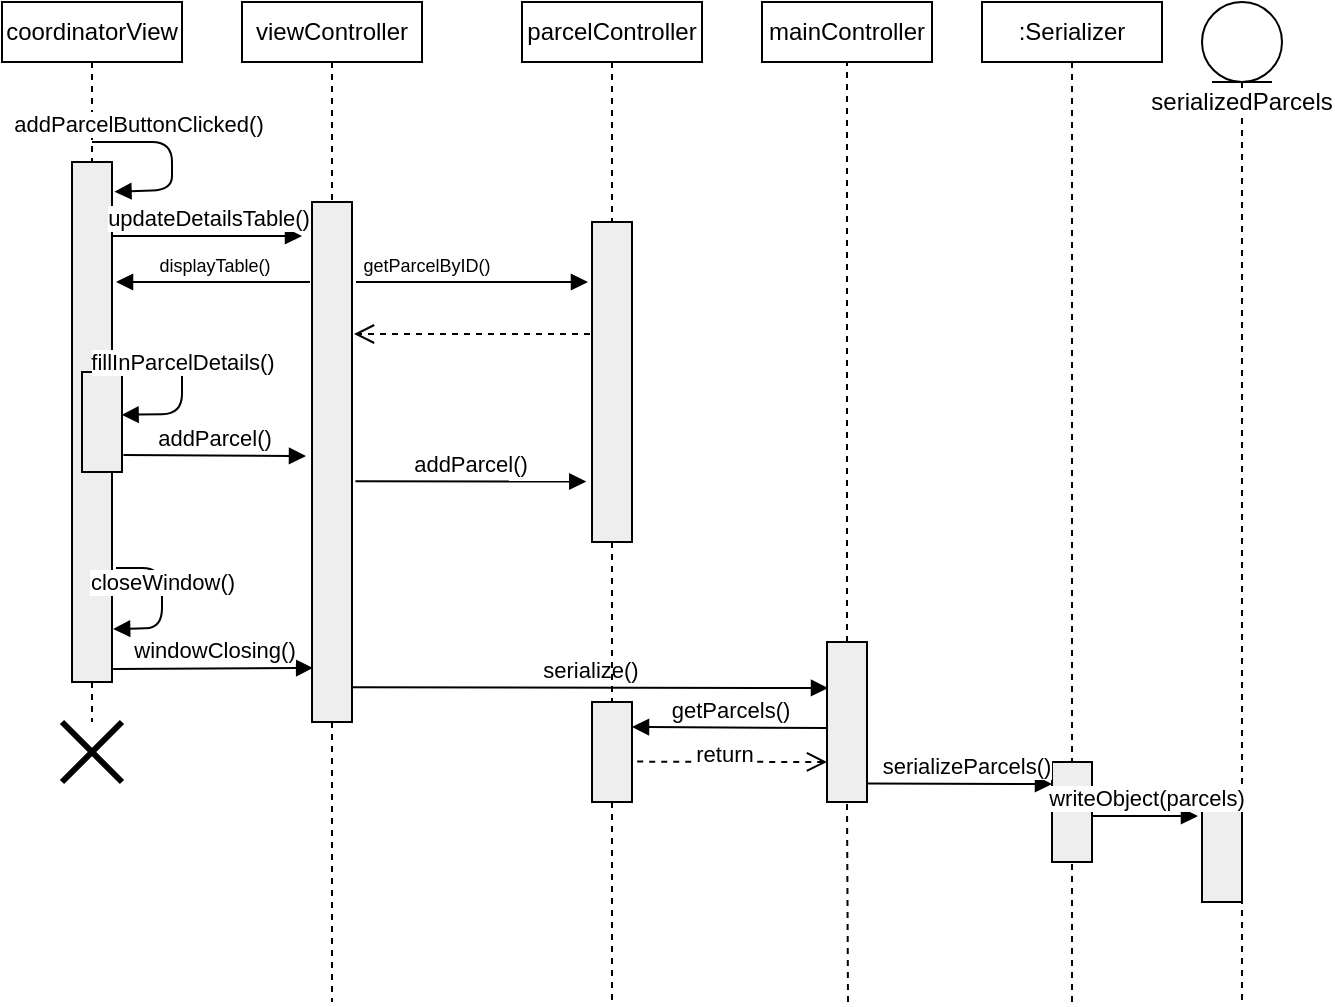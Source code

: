 <mxfile version="12.9.6" type="device"><diagram id="jlmEHatR7OFTjcvyFHJQ" name="Page-1"><mxGraphModel dx="813" dy="426" grid="1" gridSize="10" guides="1" tooltips="1" connect="1" arrows="1" fold="1" page="1" pageScale="1" pageWidth="850" pageHeight="1100" math="0" shadow="0"><root><mxCell id="0"/><mxCell id="1" parent="0"/><mxCell id="Qi8HrF6mY_pfpNBTO8mW-2" value="parcelController" style="shape=rect;html=1;whiteSpace=wrap;align=center;" parent="1" vertex="1"><mxGeometry x="320" y="100" width="90" height="30" as="geometry"/></mxCell><mxCell id="Qi8HrF6mY_pfpNBTO8mW-3" value="" style="edgeStyle=none;html=1;dashed=1;endArrow=none;align=center;verticalAlign=bottom;exitX=0.5;exitY=1;" parent="1" source="cDq5pWqvTfIauhXgTIVe-24" edge="1"><mxGeometry x="1" relative="1" as="geometry"><mxPoint x="365" y="600" as="targetPoint"/></mxGeometry></mxCell><mxCell id="Qi8HrF6mY_pfpNBTO8mW-4" value=":Serializer" style="shape=rect;html=1;whiteSpace=wrap;align=center;" parent="1" vertex="1"><mxGeometry x="550" y="100" width="90" height="30" as="geometry"/></mxCell><mxCell id="Qi8HrF6mY_pfpNBTO8mW-5" value="" style="edgeStyle=none;html=1;dashed=1;endArrow=none;align=center;verticalAlign=bottom;exitX=0.5;exitY=1;" parent="1" source="Qi8HrF6mY_pfpNBTO8mW-9" edge="1"><mxGeometry x="1" relative="1" as="geometry"><mxPoint x="595" y="490" as="targetPoint"/></mxGeometry></mxCell><mxCell id="Qi8HrF6mY_pfpNBTO8mW-6" value="coordinatorView" style="shape=rect;html=1;whiteSpace=wrap;align=center;" parent="1" vertex="1"><mxGeometry x="60" y="100" width="90" height="30" as="geometry"/></mxCell><mxCell id="Qi8HrF6mY_pfpNBTO8mW-7" value="" style="edgeStyle=none;html=1;dashed=1;endArrow=none;" parent="1" source="Qi8HrF6mY_pfpNBTO8mW-6" target="Qi8HrF6mY_pfpNBTO8mW-8" edge="1"><mxGeometry relative="1" as="geometry"/></mxCell><mxCell id="Qi8HrF6mY_pfpNBTO8mW-8" value="" style="shape=rect;html=1;fillColor=#eeeeee;" parent="1" vertex="1"><mxGeometry x="95" y="180" width="20" height="260" as="geometry"/></mxCell><mxCell id="Qi8HrF6mY_pfpNBTO8mW-9" value="" style="shape=rect;html=1;fillColor=#eeeeee;" parent="1" vertex="1"><mxGeometry x="585" y="480" width="20" height="50" as="geometry"/></mxCell><mxCell id="Qi8HrF6mY_pfpNBTO8mW-10" value="" style="edgeStyle=none;html=1;dashed=1;endArrow=none;align=center;verticalAlign=bottom;exitX=0.5;exitY=1;" parent="1" source="Qi8HrF6mY_pfpNBTO8mW-4" target="Qi8HrF6mY_pfpNBTO8mW-9" edge="1"><mxGeometry x="1" relative="1" as="geometry"><mxPoint x="545" y="440" as="targetPoint"/><mxPoint x="545" y="80" as="sourcePoint"/></mxGeometry></mxCell><mxCell id="Qi8HrF6mY_pfpNBTO8mW-11" value="" style="shape=rect;html=1;fillColor=#eeeeee;" parent="1" vertex="1"><mxGeometry x="355" y="210" width="20" height="160" as="geometry"/></mxCell><mxCell id="Qi8HrF6mY_pfpNBTO8mW-12" value="" style="edgeStyle=none;html=1;dashed=1;endArrow=none;align=center;verticalAlign=bottom;exitX=0.5;exitY=1;" parent="1" source="Qi8HrF6mY_pfpNBTO8mW-2" target="Qi8HrF6mY_pfpNBTO8mW-11" edge="1"><mxGeometry x="1" relative="1" as="geometry"><mxPoint x="365" y="440" as="targetPoint"/><mxPoint x="365" y="80" as="sourcePoint"/></mxGeometry></mxCell><mxCell id="Qi8HrF6mY_pfpNBTO8mW-15" value="serializedParcels&lt;br&gt;" style="shape=umlLifeline;participant=umlEntity;perimeter=lifelinePerimeter;whiteSpace=wrap;html=1;container=1;collapsible=0;recursiveResize=0;verticalAlign=top;spacingTop=36;labelBackgroundColor=#ffffff;outlineConnect=0;" parent="1" vertex="1"><mxGeometry x="660" y="100" width="40" height="500" as="geometry"/></mxCell><mxCell id="Qi8HrF6mY_pfpNBTO8mW-21" value="addParcelButtonClicked()" style="html=1;verticalAlign=bottom;endArrow=block;entryX=1.062;entryY=0.057;entryDx=0;entryDy=0;entryPerimeter=0;" parent="1" edge="1" target="Qi8HrF6mY_pfpNBTO8mW-8"><mxGeometry x="-0.509" width="80" relative="1" as="geometry"><mxPoint x="105" y="170" as="sourcePoint"/><mxPoint x="114" y="259" as="targetPoint"/><Array as="points"><mxPoint x="145" y="170"/><mxPoint x="145" y="194"/></Array><mxPoint as="offset"/></mxGeometry></mxCell><mxCell id="Qi8HrF6mY_pfpNBTO8mW-36" value="viewController" style="shape=rect;html=1;whiteSpace=wrap;align=center;" parent="1" vertex="1"><mxGeometry x="180" y="100" width="90" height="30" as="geometry"/></mxCell><mxCell id="Qi8HrF6mY_pfpNBTO8mW-37" value="" style="edgeStyle=none;html=1;dashed=1;endArrow=none;" parent="1" source="Qi8HrF6mY_pfpNBTO8mW-48" edge="1"><mxGeometry relative="1" as="geometry"><mxPoint x="225" y="600" as="targetPoint"/></mxGeometry></mxCell><mxCell id="Qi8HrF6mY_pfpNBTO8mW-47" value="updateDetailsTable()" style="html=1;verticalAlign=bottom;endArrow=block;" parent="1" edge="1"><mxGeometry width="80" relative="1" as="geometry"><mxPoint x="115" y="217" as="sourcePoint"/><mxPoint x="210" y="217" as="targetPoint"/></mxGeometry></mxCell><mxCell id="Qi8HrF6mY_pfpNBTO8mW-48" value="" style="shape=rect;html=1;fillColor=#eeeeee;" parent="1" vertex="1"><mxGeometry x="215" y="200" width="20" height="260" as="geometry"/></mxCell><mxCell id="Qi8HrF6mY_pfpNBTO8mW-49" value="" style="edgeStyle=none;html=1;dashed=1;endArrow=none;" parent="1" source="Qi8HrF6mY_pfpNBTO8mW-36" target="Qi8HrF6mY_pfpNBTO8mW-48" edge="1"><mxGeometry relative="1" as="geometry"><mxPoint x="225" y="80" as="sourcePoint"/><mxPoint x="225" y="520" as="targetPoint"/></mxGeometry></mxCell><mxCell id="Qi8HrF6mY_pfpNBTO8mW-53" value="getParcelByID()" style="html=1;verticalAlign=bottom;endArrow=block;fontSize=9;" parent="1" edge="1"><mxGeometry x="-0.402" width="80" relative="1" as="geometry"><mxPoint x="237" y="240" as="sourcePoint"/><mxPoint x="353" y="240" as="targetPoint"/><mxPoint as="offset"/><Array as="points"/></mxGeometry></mxCell><mxCell id="Qi8HrF6mY_pfpNBTO8mW-59" value="" style="html=1;verticalAlign=bottom;endArrow=open;dashed=1;endSize=8;fontSize=9;" parent="1" edge="1"><mxGeometry relative="1" as="geometry"><mxPoint x="354" y="266" as="sourcePoint"/><mxPoint x="236" y="266" as="targetPoint"/><Array as="points"><mxPoint x="300" y="266"/></Array></mxGeometry></mxCell><mxCell id="Qi8HrF6mY_pfpNBTO8mW-61" value="displayTable()" style="html=1;verticalAlign=bottom;endArrow=block;fontSize=9;" parent="1" edge="1"><mxGeometry width="80" relative="1" as="geometry"><mxPoint x="214" y="240" as="sourcePoint"/><mxPoint x="117" y="240" as="targetPoint"/></mxGeometry></mxCell><mxCell id="cDq5pWqvTfIauhXgTIVe-11" value="closeWindow()" style="html=1;verticalAlign=bottom;endArrow=block;entryX=1.028;entryY=0.898;entryDx=0;entryDy=0;entryPerimeter=0;" edge="1" parent="1" target="Qi8HrF6mY_pfpNBTO8mW-8"><mxGeometry width="80" relative="1" as="geometry"><mxPoint x="117" y="383" as="sourcePoint"/><mxPoint x="410" y="350" as="targetPoint"/><Array as="points"><mxPoint x="140" y="383"/><mxPoint x="140" y="413"/></Array></mxGeometry></mxCell><mxCell id="cDq5pWqvTfIauhXgTIVe-12" value="" style="shape=umlDestroy;whiteSpace=wrap;html=1;strokeWidth=3;" vertex="1" parent="1"><mxGeometry x="90" y="460" width="30" height="30" as="geometry"/></mxCell><mxCell id="cDq5pWqvTfIauhXgTIVe-13" value="" style="endArrow=none;dashed=1;html=1;fontSize=9;exitX=0.5;exitY=1;exitDx=0;exitDy=0;" edge="1" parent="1" source="Qi8HrF6mY_pfpNBTO8mW-8" target="cDq5pWqvTfIauhXgTIVe-12"><mxGeometry width="50" height="50" relative="1" as="geometry"><mxPoint x="105" y="420" as="sourcePoint"/><mxPoint x="105" y="520" as="targetPoint"/></mxGeometry></mxCell><mxCell id="cDq5pWqvTfIauhXgTIVe-15" value="windowClosing()" style="html=1;verticalAlign=bottom;endArrow=block;exitX=1.028;exitY=0.975;exitDx=0;exitDy=0;exitPerimeter=0;entryX=0.028;entryY=0.896;entryDx=0;entryDy=0;entryPerimeter=0;" edge="1" parent="1" source="Qi8HrF6mY_pfpNBTO8mW-8" target="Qi8HrF6mY_pfpNBTO8mW-48"><mxGeometry width="80" relative="1" as="geometry"><mxPoint x="330" y="350" as="sourcePoint"/><mxPoint x="410" y="350" as="targetPoint"/></mxGeometry></mxCell><mxCell id="cDq5pWqvTfIauhXgTIVe-16" value="mainController" style="shape=rect;html=1;whiteSpace=wrap;align=center;" vertex="1" parent="1"><mxGeometry x="440" y="100" width="85" height="30" as="geometry"/></mxCell><mxCell id="cDq5pWqvTfIauhXgTIVe-18" value="" style="shape=rect;html=1;fillColor=#eeeeee;" vertex="1" parent="1"><mxGeometry x="472.5" y="420" width="20" height="80" as="geometry"/></mxCell><mxCell id="cDq5pWqvTfIauhXgTIVe-19" value="" style="endArrow=none;dashed=1;html=1;entryX=0.5;entryY=1;entryDx=0;entryDy=0;exitX=0.5;exitY=0;exitDx=0;exitDy=0;" edge="1" parent="1" source="cDq5pWqvTfIauhXgTIVe-18" target="cDq5pWqvTfIauhXgTIVe-16"><mxGeometry width="50" height="50" relative="1" as="geometry"><mxPoint x="340" y="310" as="sourcePoint"/><mxPoint x="390" y="260" as="targetPoint"/></mxGeometry></mxCell><mxCell id="cDq5pWqvTfIauhXgTIVe-20" value="" style="endArrow=none;dashed=1;html=1;entryX=0.5;entryY=1;entryDx=0;entryDy=0;" edge="1" parent="1" target="cDq5pWqvTfIauhXgTIVe-18"><mxGeometry width="50" height="50" relative="1" as="geometry"><mxPoint x="483" y="600" as="sourcePoint"/><mxPoint x="390" y="260" as="targetPoint"/></mxGeometry></mxCell><mxCell id="cDq5pWqvTfIauhXgTIVe-22" value="serialize()" style="html=1;verticalAlign=bottom;endArrow=block;exitX=0.993;exitY=0.933;exitDx=0;exitDy=0;exitPerimeter=0;" edge="1" parent="1" source="Qi8HrF6mY_pfpNBTO8mW-48"><mxGeometry width="80" relative="1" as="geometry"><mxPoint x="330" y="280" as="sourcePoint"/><mxPoint x="473" y="443" as="targetPoint"/></mxGeometry></mxCell><mxCell id="cDq5pWqvTfIauhXgTIVe-23" value="serializeParcels()" style="html=1;verticalAlign=bottom;endArrow=block;exitX=1.015;exitY=0.885;exitDx=0;exitDy=0;exitPerimeter=0;" edge="1" parent="1" source="cDq5pWqvTfIauhXgTIVe-18"><mxGeometry x="0.061" width="80" relative="1" as="geometry"><mxPoint x="330" y="350" as="sourcePoint"/><mxPoint x="585" y="491" as="targetPoint"/><mxPoint as="offset"/></mxGeometry></mxCell><mxCell id="cDq5pWqvTfIauhXgTIVe-24" value="" style="shape=rect;html=1;fillColor=#eeeeee;" vertex="1" parent="1"><mxGeometry x="355" y="450" width="20" height="50" as="geometry"/></mxCell><mxCell id="cDq5pWqvTfIauhXgTIVe-25" value="" style="edgeStyle=none;html=1;dashed=1;endArrow=none;align=center;verticalAlign=bottom;exitX=0.5;exitY=1;" edge="1" parent="1" source="Qi8HrF6mY_pfpNBTO8mW-11" target="cDq5pWqvTfIauhXgTIVe-24"><mxGeometry x="1" relative="1" as="geometry"><mxPoint x="365" y="510" as="targetPoint"/><mxPoint x="365" y="320" as="sourcePoint"/></mxGeometry></mxCell><mxCell id="cDq5pWqvTfIauhXgTIVe-26" value="getParcels()" style="html=1;verticalAlign=bottom;endArrow=block;entryX=1;entryY=0.25;entryDx=0;entryDy=0;" edge="1" parent="1" target="cDq5pWqvTfIauhXgTIVe-24"><mxGeometry width="80" relative="1" as="geometry"><mxPoint x="473" y="463" as="sourcePoint"/><mxPoint x="410" y="420" as="targetPoint"/><Array as="points"><mxPoint x="473" y="463"/></Array></mxGeometry></mxCell><mxCell id="cDq5pWqvTfIauhXgTIVe-27" value="return" style="html=1;verticalAlign=bottom;endArrow=open;dashed=1;endSize=8;exitX=1.131;exitY=0.596;exitDx=0;exitDy=0;entryX=0;entryY=0.75;entryDx=0;entryDy=0;exitPerimeter=0;" edge="1" parent="1" source="cDq5pWqvTfIauhXgTIVe-24" target="cDq5pWqvTfIauhXgTIVe-18"><mxGeometry x="-0.093" y="-5" relative="1" as="geometry"><mxPoint x="410" y="420" as="sourcePoint"/><mxPoint x="330" y="420" as="targetPoint"/><mxPoint as="offset"/></mxGeometry></mxCell><mxCell id="cDq5pWqvTfIauhXgTIVe-29" value="" style="shape=rect;html=1;fillColor=#eeeeee;" vertex="1" parent="1"><mxGeometry x="660" y="500" width="20" height="50" as="geometry"/></mxCell><mxCell id="cDq5pWqvTfIauhXgTIVe-30" value="writeObject(parcels)" style="html=1;verticalAlign=bottom;endArrow=block;" edge="1" parent="1"><mxGeometry width="80" relative="1" as="geometry"><mxPoint x="605" y="507" as="sourcePoint"/><mxPoint x="658" y="507" as="targetPoint"/></mxGeometry></mxCell><mxCell id="cDq5pWqvTfIauhXgTIVe-31" value="" style="endArrow=none;dashed=1;html=1;entryX=0.5;entryY=1;entryDx=0;entryDy=0;" edge="1" parent="1" target="Qi8HrF6mY_pfpNBTO8mW-9"><mxGeometry width="50" height="50" relative="1" as="geometry"><mxPoint x="595" y="600" as="sourcePoint"/><mxPoint x="390" y="390" as="targetPoint"/></mxGeometry></mxCell><mxCell id="cDq5pWqvTfIauhXgTIVe-32" value="" style="shape=rect;html=1;fillColor=#eeeeee;" vertex="1" parent="1"><mxGeometry x="100" y="285" width="20" height="50" as="geometry"/></mxCell><mxCell id="cDq5pWqvTfIauhXgTIVe-33" value="fillInParcelDetails()" style="html=1;verticalAlign=bottom;endArrow=block;exitX=1.029;exitY=0.364;exitDx=0;exitDy=0;exitPerimeter=0;entryX=0.99;entryY=0.428;entryDx=0;entryDy=0;entryPerimeter=0;" edge="1" parent="1" source="Qi8HrF6mY_pfpNBTO8mW-8" target="cDq5pWqvTfIauhXgTIVe-32"><mxGeometry width="80" relative="1" as="geometry"><mxPoint x="330" y="350" as="sourcePoint"/><mxPoint x="410" y="350" as="targetPoint"/><Array as="points"><mxPoint x="150" y="275"/><mxPoint x="150" y="306"/></Array></mxGeometry></mxCell><mxCell id="cDq5pWqvTfIauhXgTIVe-34" value="addParcel()" style="html=1;verticalAlign=bottom;endArrow=block;exitX=1.036;exitY=0.831;exitDx=0;exitDy=0;exitPerimeter=0;" edge="1" parent="1" source="cDq5pWqvTfIauhXgTIVe-32"><mxGeometry width="80" relative="1" as="geometry"><mxPoint x="220" y="300" as="sourcePoint"/><mxPoint x="212" y="327" as="targetPoint"/></mxGeometry></mxCell><mxCell id="cDq5pWqvTfIauhXgTIVe-35" value="addParcel()" style="html=1;verticalAlign=bottom;endArrow=block;exitX=1.086;exitY=0.537;exitDx=0;exitDy=0;entryX=-0.143;entryY=0.811;entryDx=0;entryDy=0;entryPerimeter=0;exitPerimeter=0;" edge="1" parent="1" source="Qi8HrF6mY_pfpNBTO8mW-48" target="Qi8HrF6mY_pfpNBTO8mW-11"><mxGeometry width="80" relative="1" as="geometry"><mxPoint x="130" y="352.5" as="sourcePoint"/><mxPoint x="221.58" y="352.48" as="targetPoint"/></mxGeometry></mxCell></root></mxGraphModel></diagram></mxfile>
